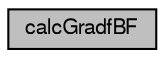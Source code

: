 digraph G
{
  bgcolor="transparent";
  edge [fontname="FreeSans",fontsize="10",labelfontname="FreeSans",labelfontsize="10"];
  node [fontname="FreeSans",fontsize="10",shape=record];
  rankdir=LR;
  Node1 [label="calcGradfBF",height=0.2,width=0.4,color="black", fillcolor="grey75", style="filled" fontcolor="black"];
}
